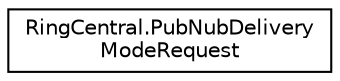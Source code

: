 digraph "Graphical Class Hierarchy"
{
 // LATEX_PDF_SIZE
  edge [fontname="Helvetica",fontsize="10",labelfontname="Helvetica",labelfontsize="10"];
  node [fontname="Helvetica",fontsize="10",shape=record];
  rankdir="LR";
  Node0 [label="RingCentral.PubNubDelivery\lModeRequest",height=0.2,width=0.4,color="black", fillcolor="white", style="filled",URL="$classRingCentral_1_1PubNubDeliveryModeRequest.html",tooltip=" "];
}
